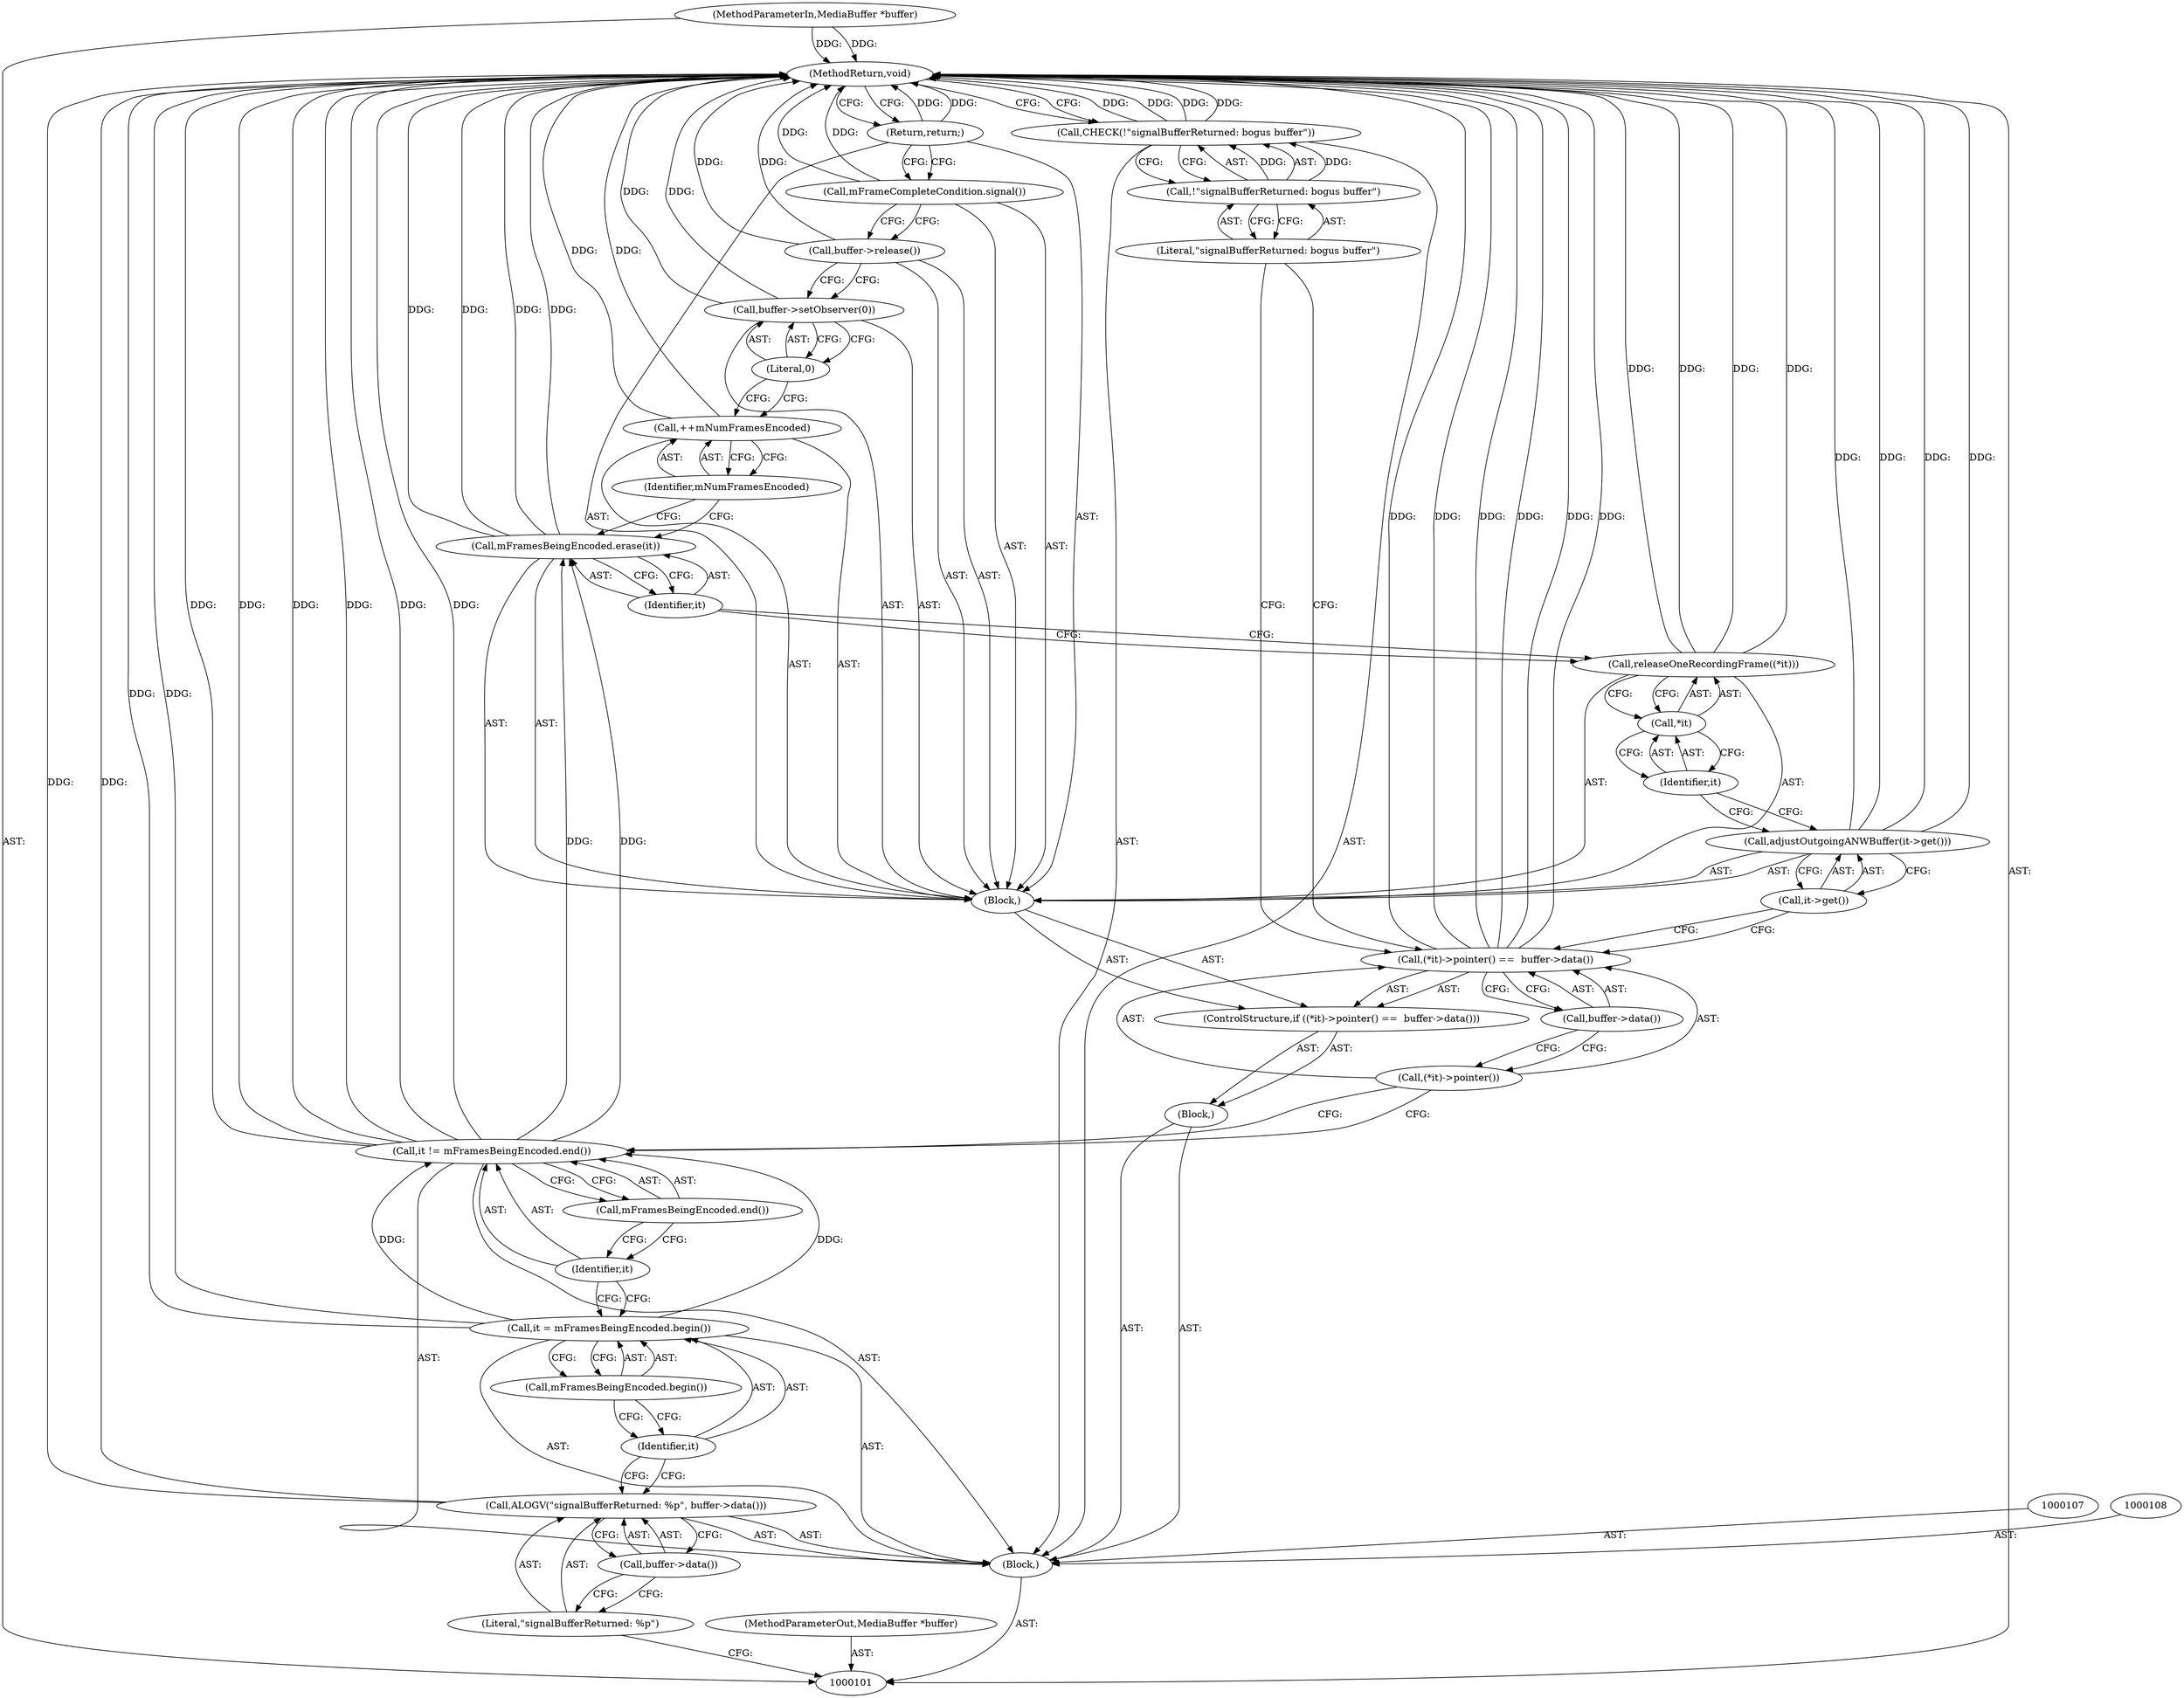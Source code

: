 digraph "0_Android_1f24c730ab6ca5aff1e3137b340b8aeaeda4bdbc_1" {
"1000138" [label="(MethodReturn,void)"];
"1000102" [label="(MethodParameterIn,MediaBuffer *buffer)"];
"1000220" [label="(MethodParameterOut,MediaBuffer *buffer)"];
"1000103" [label="(Block,)"];
"1000123" [label="(Call,releaseOneRecordingFrame((*it)))"];
"1000124" [label="(Call,*it)"];
"1000125" [label="(Identifier,it)"];
"1000126" [label="(Call,mFramesBeingEncoded.erase(it))"];
"1000127" [label="(Identifier,it)"];
"1000128" [label="(Call,++mNumFramesEncoded)"];
"1000129" [label="(Identifier,mNumFramesEncoded)"];
"1000130" [label="(Call,buffer->setObserver(0))"];
"1000131" [label="(Literal,0)"];
"1000132" [label="(Call,buffer->release())"];
"1000133" [label="(Call,mFrameCompleteCondition.signal())"];
"1000134" [label="(Return,return;)"];
"1000105" [label="(Literal,\"signalBufferReturned: %p\")"];
"1000106" [label="(Call,buffer->data())"];
"1000104" [label="(Call,ALOGV(\"signalBufferReturned: %p\", buffer->data()))"];
"1000136" [label="(Call,!\"signalBufferReturned: bogus buffer\")"];
"1000137" [label="(Literal,\"signalBufferReturned: bogus buffer\")"];
"1000135" [label="(Call,CHECK(!\"signalBufferReturned: bogus buffer\"))"];
"1000109" [label="(Call,it = mFramesBeingEncoded.begin())"];
"1000110" [label="(Identifier,it)"];
"1000111" [label="(Call,mFramesBeingEncoded.begin())"];
"1000112" [label="(Call,it != mFramesBeingEncoded.end())"];
"1000113" [label="(Identifier,it)"];
"1000114" [label="(Call,mFramesBeingEncoded.end())"];
"1000115" [label="(Block,)"];
"1000117" [label="(Call,(*it)->pointer() ==  buffer->data())"];
"1000118" [label="(Call,(*it)->pointer())"];
"1000119" [label="(Call,buffer->data())"];
"1000120" [label="(Block,)"];
"1000116" [label="(ControlStructure,if ((*it)->pointer() ==  buffer->data()))"];
"1000121" [label="(Call,adjustOutgoingANWBuffer(it->get()))"];
"1000122" [label="(Call,it->get())"];
"1000138" -> "1000101"  [label="AST: "];
"1000138" -> "1000134"  [label="CFG: "];
"1000138" -> "1000135"  [label="CFG: "];
"1000134" -> "1000138"  [label="DDG: "];
"1000117" -> "1000138"  [label="DDG: "];
"1000117" -> "1000138"  [label="DDG: "];
"1000117" -> "1000138"  [label="DDG: "];
"1000104" -> "1000138"  [label="DDG: "];
"1000112" -> "1000138"  [label="DDG: "];
"1000112" -> "1000138"  [label="DDG: "];
"1000112" -> "1000138"  [label="DDG: "];
"1000128" -> "1000138"  [label="DDG: "];
"1000121" -> "1000138"  [label="DDG: "];
"1000121" -> "1000138"  [label="DDG: "];
"1000126" -> "1000138"  [label="DDG: "];
"1000126" -> "1000138"  [label="DDG: "];
"1000109" -> "1000138"  [label="DDG: "];
"1000123" -> "1000138"  [label="DDG: "];
"1000123" -> "1000138"  [label="DDG: "];
"1000130" -> "1000138"  [label="DDG: "];
"1000132" -> "1000138"  [label="DDG: "];
"1000133" -> "1000138"  [label="DDG: "];
"1000102" -> "1000138"  [label="DDG: "];
"1000135" -> "1000138"  [label="DDG: "];
"1000135" -> "1000138"  [label="DDG: "];
"1000102" -> "1000101"  [label="AST: "];
"1000102" -> "1000138"  [label="DDG: "];
"1000220" -> "1000101"  [label="AST: "];
"1000103" -> "1000101"  [label="AST: "];
"1000104" -> "1000103"  [label="AST: "];
"1000107" -> "1000103"  [label="AST: "];
"1000108" -> "1000103"  [label="AST: "];
"1000109" -> "1000103"  [label="AST: "];
"1000112" -> "1000103"  [label="AST: "];
"1000115" -> "1000103"  [label="AST: "];
"1000135" -> "1000103"  [label="AST: "];
"1000123" -> "1000120"  [label="AST: "];
"1000123" -> "1000124"  [label="CFG: "];
"1000124" -> "1000123"  [label="AST: "];
"1000127" -> "1000123"  [label="CFG: "];
"1000123" -> "1000138"  [label="DDG: "];
"1000123" -> "1000138"  [label="DDG: "];
"1000124" -> "1000123"  [label="AST: "];
"1000124" -> "1000125"  [label="CFG: "];
"1000125" -> "1000124"  [label="AST: "];
"1000123" -> "1000124"  [label="CFG: "];
"1000125" -> "1000124"  [label="AST: "];
"1000125" -> "1000121"  [label="CFG: "];
"1000124" -> "1000125"  [label="CFG: "];
"1000126" -> "1000120"  [label="AST: "];
"1000126" -> "1000127"  [label="CFG: "];
"1000127" -> "1000126"  [label="AST: "];
"1000129" -> "1000126"  [label="CFG: "];
"1000126" -> "1000138"  [label="DDG: "];
"1000126" -> "1000138"  [label="DDG: "];
"1000112" -> "1000126"  [label="DDG: "];
"1000127" -> "1000126"  [label="AST: "];
"1000127" -> "1000123"  [label="CFG: "];
"1000126" -> "1000127"  [label="CFG: "];
"1000128" -> "1000120"  [label="AST: "];
"1000128" -> "1000129"  [label="CFG: "];
"1000129" -> "1000128"  [label="AST: "];
"1000131" -> "1000128"  [label="CFG: "];
"1000128" -> "1000138"  [label="DDG: "];
"1000129" -> "1000128"  [label="AST: "];
"1000129" -> "1000126"  [label="CFG: "];
"1000128" -> "1000129"  [label="CFG: "];
"1000130" -> "1000120"  [label="AST: "];
"1000130" -> "1000131"  [label="CFG: "];
"1000131" -> "1000130"  [label="AST: "];
"1000132" -> "1000130"  [label="CFG: "];
"1000130" -> "1000138"  [label="DDG: "];
"1000131" -> "1000130"  [label="AST: "];
"1000131" -> "1000128"  [label="CFG: "];
"1000130" -> "1000131"  [label="CFG: "];
"1000132" -> "1000120"  [label="AST: "];
"1000132" -> "1000130"  [label="CFG: "];
"1000133" -> "1000132"  [label="CFG: "];
"1000132" -> "1000138"  [label="DDG: "];
"1000133" -> "1000120"  [label="AST: "];
"1000133" -> "1000132"  [label="CFG: "];
"1000134" -> "1000133"  [label="CFG: "];
"1000133" -> "1000138"  [label="DDG: "];
"1000134" -> "1000120"  [label="AST: "];
"1000134" -> "1000133"  [label="CFG: "];
"1000138" -> "1000134"  [label="CFG: "];
"1000134" -> "1000138"  [label="DDG: "];
"1000105" -> "1000104"  [label="AST: "];
"1000105" -> "1000101"  [label="CFG: "];
"1000106" -> "1000105"  [label="CFG: "];
"1000106" -> "1000104"  [label="AST: "];
"1000106" -> "1000105"  [label="CFG: "];
"1000104" -> "1000106"  [label="CFG: "];
"1000104" -> "1000103"  [label="AST: "];
"1000104" -> "1000106"  [label="CFG: "];
"1000105" -> "1000104"  [label="AST: "];
"1000106" -> "1000104"  [label="AST: "];
"1000110" -> "1000104"  [label="CFG: "];
"1000104" -> "1000138"  [label="DDG: "];
"1000136" -> "1000135"  [label="AST: "];
"1000136" -> "1000137"  [label="CFG: "];
"1000137" -> "1000136"  [label="AST: "];
"1000135" -> "1000136"  [label="CFG: "];
"1000136" -> "1000135"  [label="DDG: "];
"1000137" -> "1000136"  [label="AST: "];
"1000137" -> "1000117"  [label="CFG: "];
"1000136" -> "1000137"  [label="CFG: "];
"1000135" -> "1000103"  [label="AST: "];
"1000135" -> "1000136"  [label="CFG: "];
"1000136" -> "1000135"  [label="AST: "];
"1000138" -> "1000135"  [label="CFG: "];
"1000135" -> "1000138"  [label="DDG: "];
"1000135" -> "1000138"  [label="DDG: "];
"1000136" -> "1000135"  [label="DDG: "];
"1000109" -> "1000103"  [label="AST: "];
"1000109" -> "1000111"  [label="CFG: "];
"1000110" -> "1000109"  [label="AST: "];
"1000111" -> "1000109"  [label="AST: "];
"1000113" -> "1000109"  [label="CFG: "];
"1000109" -> "1000138"  [label="DDG: "];
"1000109" -> "1000112"  [label="DDG: "];
"1000110" -> "1000109"  [label="AST: "];
"1000110" -> "1000104"  [label="CFG: "];
"1000111" -> "1000110"  [label="CFG: "];
"1000111" -> "1000109"  [label="AST: "];
"1000111" -> "1000110"  [label="CFG: "];
"1000109" -> "1000111"  [label="CFG: "];
"1000112" -> "1000103"  [label="AST: "];
"1000112" -> "1000114"  [label="CFG: "];
"1000113" -> "1000112"  [label="AST: "];
"1000114" -> "1000112"  [label="AST: "];
"1000118" -> "1000112"  [label="CFG: "];
"1000112" -> "1000138"  [label="DDG: "];
"1000112" -> "1000138"  [label="DDG: "];
"1000112" -> "1000138"  [label="DDG: "];
"1000109" -> "1000112"  [label="DDG: "];
"1000112" -> "1000126"  [label="DDG: "];
"1000113" -> "1000112"  [label="AST: "];
"1000113" -> "1000109"  [label="CFG: "];
"1000114" -> "1000113"  [label="CFG: "];
"1000114" -> "1000112"  [label="AST: "];
"1000114" -> "1000113"  [label="CFG: "];
"1000112" -> "1000114"  [label="CFG: "];
"1000115" -> "1000103"  [label="AST: "];
"1000116" -> "1000115"  [label="AST: "];
"1000117" -> "1000116"  [label="AST: "];
"1000117" -> "1000119"  [label="CFG: "];
"1000118" -> "1000117"  [label="AST: "];
"1000119" -> "1000117"  [label="AST: "];
"1000122" -> "1000117"  [label="CFG: "];
"1000137" -> "1000117"  [label="CFG: "];
"1000117" -> "1000138"  [label="DDG: "];
"1000117" -> "1000138"  [label="DDG: "];
"1000117" -> "1000138"  [label="DDG: "];
"1000118" -> "1000117"  [label="AST: "];
"1000118" -> "1000112"  [label="CFG: "];
"1000119" -> "1000118"  [label="CFG: "];
"1000119" -> "1000117"  [label="AST: "];
"1000119" -> "1000118"  [label="CFG: "];
"1000117" -> "1000119"  [label="CFG: "];
"1000120" -> "1000116"  [label="AST: "];
"1000121" -> "1000120"  [label="AST: "];
"1000123" -> "1000120"  [label="AST: "];
"1000126" -> "1000120"  [label="AST: "];
"1000128" -> "1000120"  [label="AST: "];
"1000130" -> "1000120"  [label="AST: "];
"1000132" -> "1000120"  [label="AST: "];
"1000133" -> "1000120"  [label="AST: "];
"1000134" -> "1000120"  [label="AST: "];
"1000116" -> "1000115"  [label="AST: "];
"1000117" -> "1000116"  [label="AST: "];
"1000120" -> "1000116"  [label="AST: "];
"1000121" -> "1000120"  [label="AST: "];
"1000121" -> "1000122"  [label="CFG: "];
"1000122" -> "1000121"  [label="AST: "];
"1000125" -> "1000121"  [label="CFG: "];
"1000121" -> "1000138"  [label="DDG: "];
"1000121" -> "1000138"  [label="DDG: "];
"1000122" -> "1000121"  [label="AST: "];
"1000122" -> "1000117"  [label="CFG: "];
"1000121" -> "1000122"  [label="CFG: "];
}
